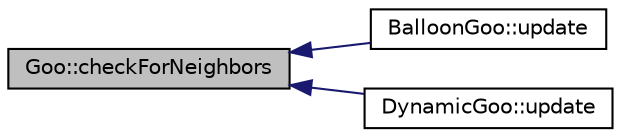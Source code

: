 digraph G
{
  edge [fontname="Helvetica",fontsize="10",labelfontname="Helvetica",labelfontsize="10"];
  node [fontname="Helvetica",fontsize="10",shape=record];
  rankdir="LR";
  Node1 [label="Goo::checkForNeighbors",height=0.2,width=0.4,color="black", fillcolor="grey75", style="filled" fontcolor="black"];
  Node1 -> Node2 [dir="back",color="midnightblue",fontsize="10",style="solid",fontname="Helvetica"];
  Node2 [label="BalloonGoo::update",height=0.2,width=0.4,color="black", fillcolor="white", style="filled",URL="$classBalloonGoo.html#af5f6a827b0786213637689f48ca7e329"];
  Node1 -> Node3 [dir="back",color="midnightblue",fontsize="10",style="solid",fontname="Helvetica"];
  Node3 [label="DynamicGoo::update",height=0.2,width=0.4,color="black", fillcolor="white", style="filled",URL="$classDynamicGoo.html#a6e921cea42c85947d4a7757f7f2d454d"];
}
